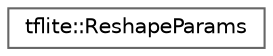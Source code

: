 digraph "Graphical Class Hierarchy"
{
 // LATEX_PDF_SIZE
  bgcolor="transparent";
  edge [fontname=Helvetica,fontsize=10,labelfontname=Helvetica,labelfontsize=10];
  node [fontname=Helvetica,fontsize=10,shape=box,height=0.2,width=0.4];
  rankdir="LR";
  Node0 [id="Node000000",label="tflite::ReshapeParams",height=0.2,width=0.4,color="grey40", fillcolor="white", style="filled",URL="$structtflite_1_1_reshape_params.html",tooltip=" "];
}
